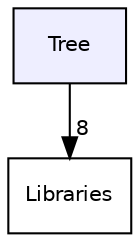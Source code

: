digraph "Tree" {
  compound=true
  node [ fontsize="10", fontname="Helvetica"];
  edge [ labelfontsize="10", labelfontname="Helvetica"];
  dir_198ff743e12916d824e95be8b8521a21 [shape=box, label="Tree", style="filled", fillcolor="#eeeeff", pencolor="black", URL="dir_198ff743e12916d824e95be8b8521a21.html"];
  dir_6d2d5b60bd20db849a9486835a2715aa [shape=box label="Libraries" URL="dir_6d2d5b60bd20db849a9486835a2715aa.html"];
  dir_198ff743e12916d824e95be8b8521a21->dir_6d2d5b60bd20db849a9486835a2715aa [headlabel="8", labeldistance=1.5 headhref="dir_000004_000001.html"];
}

